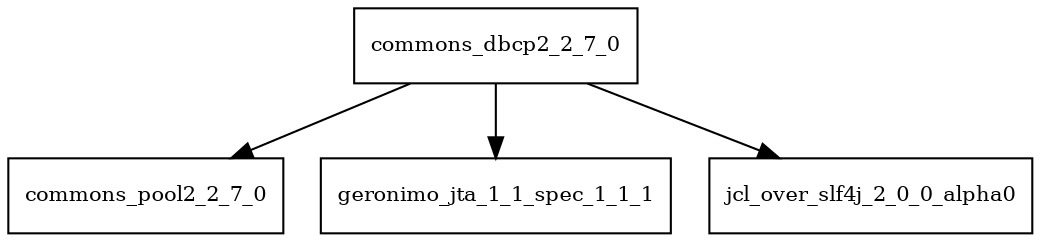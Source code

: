 digraph commons_dbcp2_2_7_0_dependencies {
  node [shape = box, fontsize=10.0];
  commons_dbcp2_2_7_0 -> commons_pool2_2_7_0;
  commons_dbcp2_2_7_0 -> geronimo_jta_1_1_spec_1_1_1;
  commons_dbcp2_2_7_0 -> jcl_over_slf4j_2_0_0_alpha0;
}
